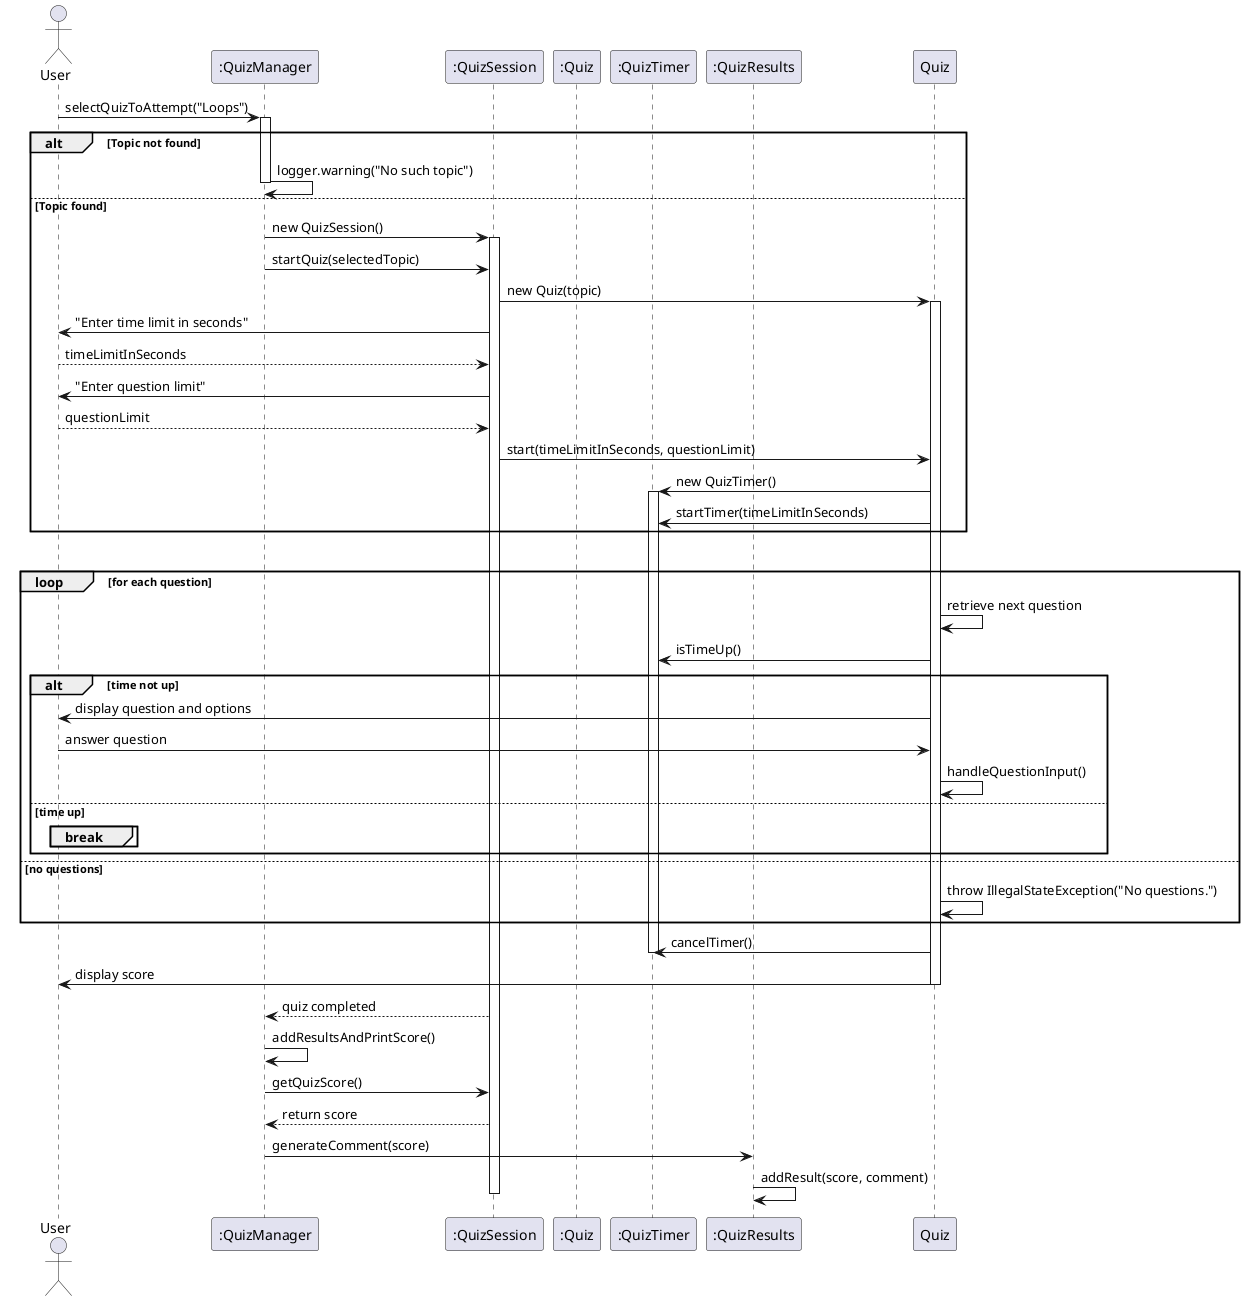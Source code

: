 @startuml

actor User

participant ":QuizManager" as QM
participant ":QuizSession" as QS
participant ":Quiz"
participant ":QuizTimer" as QT
participant ":QuizResults" as QR

User -> QM : selectQuizToAttempt("Loops")
activate QM

alt Topic not found
    QM -> QM : logger.warning("No such topic")
    deactivate QM
else Topic found
    QM -> QS : new QuizSession()
    activate QS
    QM -> QS : startQuiz(selectedTopic)

    QS -> Quiz : new Quiz(topic)
    activate Quiz

    QS -> User : "Enter time limit in seconds"
    User --> QS : timeLimitInSeconds

    QS -> User : "Enter question limit"
    User --> QS : questionLimit

    QS -> Quiz : start(timeLimitInSeconds, questionLimit)

    Quiz -> QT : new QuizTimer()
    activate QT
    Quiz -> QT : startTimer(timeLimitInSeconds)
end

alt questions available
    loop for each question
        Quiz -> Quiz : retrieve next question
        Quiz -> QT : isTimeUp()
        alt time not up
            Quiz -> User : display question and options
            User -> Quiz : answer question
            Quiz -> Quiz : handleQuestionInput()
        else time up
            break
        end
    end
else no questions
    Quiz -> Quiz : throw IllegalStateException("No questions.")
end

Quiz -> QT : cancelTimer()
deactivate QT
Quiz -> User : display score
deactivate Quiz

QS --> QM : quiz completed
QM -> QM : addResultsAndPrintScore()
QM -> QS : getQuizScore()
QS --> QM : return score
QM -> QR : generateComment(score)
QR -> QR : addResult(score, comment)
deactivate QS

deactivate QM

@enduml
